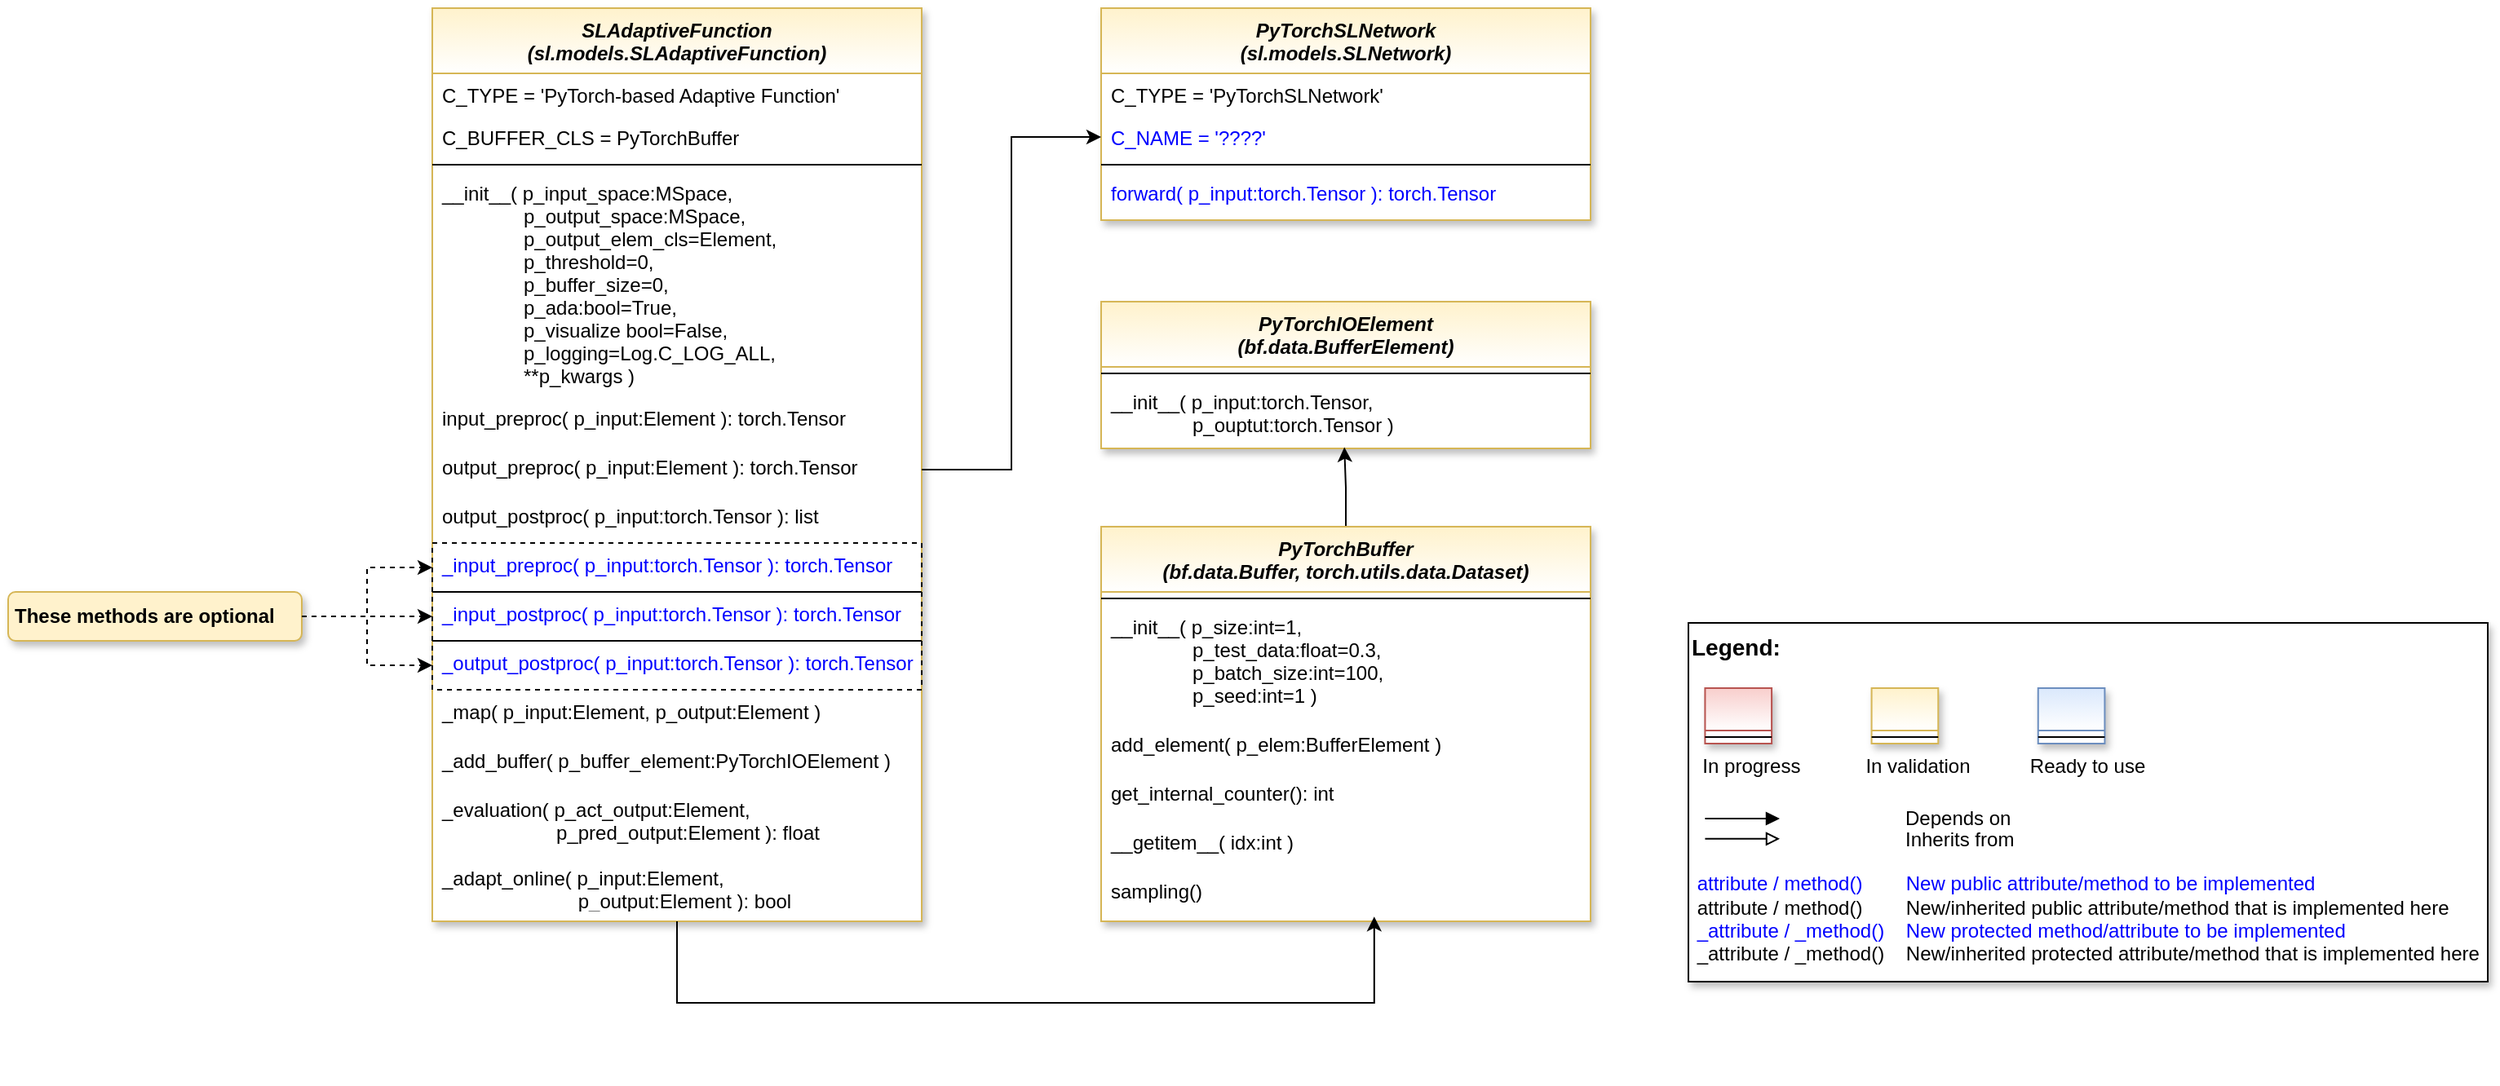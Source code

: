<mxfile version="20.8.10" type="device"><diagram id="C5RBs43oDa-KdzZeNtuy" name="Page-1"><mxGraphModel dx="2182" dy="1446" grid="1" gridSize="10" guides="1" tooltips="1" connect="1" arrows="1" fold="1" page="1" pageScale="1" pageWidth="2336" pageHeight="1654" math="0" shadow="0"><root><mxCell id="WIyWlLk6GJQsqaUBKTNV-0"/><mxCell id="WIyWlLk6GJQsqaUBKTNV-1" parent="WIyWlLk6GJQsqaUBKTNV-0"/><mxCell id="PYtmdeU6_NjjEdoNpoMM-2" value="" style="group" parent="WIyWlLk6GJQsqaUBKTNV-1" vertex="1" connectable="0"><mxGeometry x="1580" y="607" width="490" height="220" as="geometry"/></mxCell><mxCell id="PYtmdeU6_NjjEdoNpoMM-3" value="&lt;font color=&quot;#000000&quot; size=&quot;1&quot;&gt;&lt;b style=&quot;font-size: 14px&quot;&gt;Legend:&lt;br&gt;&lt;/b&gt;&lt;/font&gt;&lt;br&gt;&lt;br&gt;&lt;br&gt;&lt;font color=&quot;#0000ff&quot; style=&quot;font-size: 6px&quot;&gt;&lt;br&gt;&lt;/font&gt;&lt;span style=&quot;color: rgb(0 , 0 , 0)&quot;&gt;&lt;font style=&quot;font-size: 4px&quot;&gt;&amp;nbsp; &amp;nbsp;&lt;/font&gt;&amp;nbsp;In progress&amp;nbsp; &amp;nbsp; &amp;nbsp; &amp;nbsp; &amp;nbsp; &amp;nbsp; In validation&amp;nbsp; &amp;nbsp; &amp;nbsp; &amp;nbsp; &amp;nbsp; &amp;nbsp;Ready to use&lt;/span&gt;&lt;font color=&quot;#000000&quot;&gt;&amp;nbsp;&lt;br&gt;&lt;/font&gt;&lt;font color=&quot;#0000ff&quot;&gt;&lt;br&gt;&lt;br&gt;&lt;br&gt;&lt;br&gt;&amp;nbsp;attribute / method()&amp;nbsp; &amp;nbsp; &amp;nbsp; &amp;nbsp; New public attribute/method to be implemented&lt;/font&gt;&lt;br&gt;&lt;font color=&quot;#000000&quot;&gt;&amp;nbsp;&lt;/font&gt;&lt;font color=&quot;#000000&quot;&gt;attribute / method()&lt;span&gt;&#9;&lt;/span&gt;&amp;nbsp; &amp;nbsp; &amp;nbsp; &amp;nbsp;New/inherited public attribute/method that is implemented here&lt;br&gt;&lt;/font&gt;&lt;font color=&quot;#0000ff&quot;&gt;&amp;nbsp;_attribute /&amp;nbsp;&lt;/font&gt;&lt;font color=&quot;#0000ff&quot;&gt;_method()&amp;nbsp; &amp;nbsp; New protected method/attribute to be implemented&lt;/font&gt;&lt;br&gt;&lt;font color=&quot;#000000&quot;&gt;&amp;nbsp;_attribute / _method()&amp;nbsp; &amp;nbsp; New/inherited protected attribute/method that is implemented here&lt;br&gt;&lt;/font&gt;&lt;font color=&quot;#000000&quot;&gt;&lt;br&gt;&lt;br&gt;&lt;br&gt;&lt;br&gt;&lt;br&gt;&lt;/font&gt;" style="text;html=1;align=left;verticalAlign=top;whiteSpace=wrap;rounded=0;fontColor=#006600;strokeColor=#000000;shadow=1;fillColor=#ffffff;" parent="PYtmdeU6_NjjEdoNpoMM-2" vertex="1"><mxGeometry width="490.0" height="220" as="geometry"/></mxCell><mxCell id="PYtmdeU6_NjjEdoNpoMM-4" value="Depends on" style="endArrow=block;html=1;labelPosition=right;verticalLabelPosition=middle;align=left;verticalAlign=middle;endFill=1;fontSize=12;" parent="PYtmdeU6_NjjEdoNpoMM-2" edge="1"><mxGeometry x="-1623.125" y="-2180" width="51.042" height="50" as="geometry"><mxPoint x="10.208" y="120.003" as="sourcePoint"/><mxPoint x="55.991" y="120.003" as="targetPoint"/><mxPoint x="98" as="offset"/><Array as="points"><mxPoint x="30.625" y="120"/></Array></mxGeometry></mxCell><mxCell id="PYtmdeU6_NjjEdoNpoMM-5" value="Inherits from" style="endArrow=block;html=1;labelPosition=right;verticalLabelPosition=middle;align=left;verticalAlign=middle;endFill=0;fontSize=12;" parent="PYtmdeU6_NjjEdoNpoMM-2" edge="1"><mxGeometry x="-1623.125" y="-2180" width="51.042" height="50" as="geometry"><mxPoint x="10.208" y="132.385" as="sourcePoint"/><mxPoint x="55.991" y="132.385" as="targetPoint"/><mxPoint x="98" y="1" as="offset"/></mxGeometry></mxCell><mxCell id="PYtmdeU6_NjjEdoNpoMM-6" value="" style="swimlane;fontStyle=3;align=center;verticalAlign=top;childLayout=stackLayout;horizontal=1;startSize=26;horizontalStack=0;resizeParent=1;resizeLast=0;collapsible=1;marginBottom=0;rounded=0;shadow=1;strokeWidth=1;fillColor=#f8cecc;strokeColor=#b85450;gradientColor=#ffffff;swimlaneFillColor=#ffffff;" parent="PYtmdeU6_NjjEdoNpoMM-2" vertex="1"><mxGeometry x="10.208" y="40" width="40.833" height="34" as="geometry"><mxRectangle x="230" y="140" width="160" height="26" as="alternateBounds"/></mxGeometry></mxCell><mxCell id="PYtmdeU6_NjjEdoNpoMM-7" value="" style="line;html=1;strokeWidth=1;align=left;verticalAlign=middle;spacingTop=-1;spacingLeft=3;spacingRight=3;rotatable=0;labelPosition=right;points=[];portConstraint=eastwest;" parent="PYtmdeU6_NjjEdoNpoMM-6" vertex="1"><mxGeometry y="26" width="40.833" height="8" as="geometry"/></mxCell><mxCell id="PYtmdeU6_NjjEdoNpoMM-8" value="" style="swimlane;fontStyle=3;align=center;verticalAlign=top;childLayout=stackLayout;horizontal=1;startSize=26;horizontalStack=0;resizeParent=1;resizeLast=0;collapsible=1;marginBottom=0;rounded=0;shadow=1;strokeWidth=1;fillColor=#fff2cc;strokeColor=#d6b656;gradientColor=#ffffff;swimlaneFillColor=#ffffff;" parent="PYtmdeU6_NjjEdoNpoMM-2" vertex="1"><mxGeometry x="112.292" y="40" width="40.833" height="34" as="geometry"><mxRectangle x="230" y="140" width="160" height="26" as="alternateBounds"/></mxGeometry></mxCell><mxCell id="PYtmdeU6_NjjEdoNpoMM-9" value="" style="line;html=1;strokeWidth=1;align=left;verticalAlign=middle;spacingTop=-1;spacingLeft=3;spacingRight=3;rotatable=0;labelPosition=right;points=[];portConstraint=eastwest;" parent="PYtmdeU6_NjjEdoNpoMM-8" vertex="1"><mxGeometry y="26" width="40.833" height="8" as="geometry"/></mxCell><mxCell id="PYtmdeU6_NjjEdoNpoMM-10" value="" style="swimlane;fontStyle=3;align=center;verticalAlign=top;childLayout=stackLayout;horizontal=1;startSize=26;horizontalStack=0;resizeParent=1;resizeLast=0;collapsible=1;marginBottom=0;rounded=0;shadow=1;strokeWidth=1;fillColor=#dae8fc;strokeColor=#6c8ebf;gradientColor=#ffffff;swimlaneFillColor=#ffffff;" parent="PYtmdeU6_NjjEdoNpoMM-2" vertex="1"><mxGeometry x="214.375" y="40" width="40.833" height="34" as="geometry"><mxRectangle x="230" y="140" width="160" height="26" as="alternateBounds"/></mxGeometry></mxCell><mxCell id="PYtmdeU6_NjjEdoNpoMM-11" value="" style="line;html=1;strokeWidth=1;align=left;verticalAlign=middle;spacingTop=-1;spacingLeft=3;spacingRight=3;rotatable=0;labelPosition=right;points=[];portConstraint=eastwest;" parent="PYtmdeU6_NjjEdoNpoMM-10" vertex="1"><mxGeometry y="26" width="40.833" height="8" as="geometry"/></mxCell><mxCell id="Cr9DEPaT3Kw-_CKa5afY-1" value="PyTorchSLNetwork&#10;(sl.models.SLNetwork)" style="swimlane;fontStyle=3;align=center;verticalAlign=top;childLayout=stackLayout;horizontal=1;startSize=40;horizontalStack=0;resizeParent=1;resizeLast=0;collapsible=1;marginBottom=0;rounded=0;shadow=1;strokeWidth=1;fillColor=#fff2cc;strokeColor=#d6b656;swimlaneFillColor=#ffffff;gradientColor=#FFFFFF;" parent="WIyWlLk6GJQsqaUBKTNV-1" vertex="1"><mxGeometry x="1220" y="230" width="300" height="130" as="geometry"><mxRectangle x="230" y="140" width="160" height="26" as="alternateBounds"/></mxGeometry></mxCell><mxCell id="Cr9DEPaT3Kw-_CKa5afY-2" value="C_TYPE = 'PyTorchSLNetwork'" style="text;align=left;verticalAlign=top;spacingLeft=4;spacingRight=4;overflow=hidden;rotatable=0;points=[[0,0.5],[1,0.5]];portConstraint=eastwest;" parent="Cr9DEPaT3Kw-_CKa5afY-1" vertex="1"><mxGeometry y="40" width="300" height="26" as="geometry"/></mxCell><mxCell id="Cr9DEPaT3Kw-_CKa5afY-3" value="C_NAME = '????'" style="text;align=left;verticalAlign=top;spacingLeft=4;spacingRight=4;overflow=hidden;rotatable=0;points=[[0,0.5],[1,0.5]];portConstraint=eastwest;fontColor=#0000FF;" parent="Cr9DEPaT3Kw-_CKa5afY-1" vertex="1"><mxGeometry y="66" width="300" height="26" as="geometry"/></mxCell><mxCell id="Cr9DEPaT3Kw-_CKa5afY-6" value="" style="line;html=1;strokeWidth=1;align=left;verticalAlign=middle;spacingTop=-1;spacingLeft=3;spacingRight=3;rotatable=0;labelPosition=right;points=[];portConstraint=eastwest;" parent="Cr9DEPaT3Kw-_CKa5afY-1" vertex="1"><mxGeometry y="92" width="300" height="8" as="geometry"/></mxCell><mxCell id="Cr9DEPaT3Kw-_CKa5afY-9" value="forward( p_input:torch.Tensor ): torch.Tensor" style="text;align=left;verticalAlign=top;spacingLeft=4;spacingRight=4;overflow=hidden;rotatable=0;points=[[0,0.5],[1,0.5]];portConstraint=eastwest;fontColor=#0000FF;" parent="Cr9DEPaT3Kw-_CKa5afY-1" vertex="1"><mxGeometry y="100" width="300" height="30" as="geometry"/></mxCell><mxCell id="SncPqhIfK4vceP6MfKm7-0" value="PyTorchIOElement&#10;(bf.data.BufferElement)" style="swimlane;fontStyle=3;align=center;verticalAlign=top;childLayout=stackLayout;horizontal=1;startSize=40;horizontalStack=0;resizeParent=1;resizeLast=0;collapsible=1;marginBottom=0;rounded=0;shadow=1;strokeWidth=1;fillColor=#fff2cc;strokeColor=#d6b656;swimlaneFillColor=#ffffff;gradientColor=#FFFFFF;" vertex="1" parent="WIyWlLk6GJQsqaUBKTNV-1"><mxGeometry x="1220" y="410" width="300" height="90" as="geometry"><mxRectangle x="230" y="140" width="160" height="26" as="alternateBounds"/></mxGeometry></mxCell><mxCell id="SncPqhIfK4vceP6MfKm7-3" value="" style="line;html=1;strokeWidth=1;align=left;verticalAlign=middle;spacingTop=-1;spacingLeft=3;spacingRight=3;rotatable=0;labelPosition=right;points=[];portConstraint=eastwest;" vertex="1" parent="SncPqhIfK4vceP6MfKm7-0"><mxGeometry y="40" width="300" height="8" as="geometry"/></mxCell><mxCell id="SncPqhIfK4vceP6MfKm7-4" value="__init__( p_input:torch.Tensor,&#10;               p_ouptut:torch.Tensor )" style="text;align=left;verticalAlign=top;spacingLeft=4;spacingRight=4;overflow=hidden;rotatable=0;points=[[0,0.5],[1,0.5]];portConstraint=eastwest;fontColor=#000000;" vertex="1" parent="SncPqhIfK4vceP6MfKm7-0"><mxGeometry y="48" width="300" height="42" as="geometry"/></mxCell><mxCell id="SncPqhIfK4vceP6MfKm7-8" style="edgeStyle=orthogonalEdgeStyle;rounded=0;orthogonalLoop=1;jettySize=auto;html=1;entryX=0.497;entryY=0.983;entryDx=0;entryDy=0;entryPerimeter=0;fontColor=#000000;" edge="1" parent="WIyWlLk6GJQsqaUBKTNV-1" source="SncPqhIfK4vceP6MfKm7-5" target="SncPqhIfK4vceP6MfKm7-4"><mxGeometry relative="1" as="geometry"/></mxCell><mxCell id="SncPqhIfK4vceP6MfKm7-5" value="PyTorchBuffer&#10;(bf.data.Buffer, torch.utils.data.Dataset)" style="swimlane;fontStyle=3;align=center;verticalAlign=top;childLayout=stackLayout;horizontal=1;startSize=40;horizontalStack=0;resizeParent=1;resizeLast=0;collapsible=1;marginBottom=0;rounded=0;shadow=1;strokeWidth=1;fillColor=#fff2cc;strokeColor=#d6b656;swimlaneFillColor=#ffffff;gradientColor=#FFFFFF;" vertex="1" parent="WIyWlLk6GJQsqaUBKTNV-1"><mxGeometry x="1220" y="548" width="300" height="242" as="geometry"><mxRectangle x="230" y="140" width="160" height="26" as="alternateBounds"/></mxGeometry></mxCell><mxCell id="SncPqhIfK4vceP6MfKm7-6" value="" style="line;html=1;strokeWidth=1;align=left;verticalAlign=middle;spacingTop=-1;spacingLeft=3;spacingRight=3;rotatable=0;labelPosition=right;points=[];portConstraint=eastwest;" vertex="1" parent="SncPqhIfK4vceP6MfKm7-5"><mxGeometry y="40" width="300" height="8" as="geometry"/></mxCell><mxCell id="SncPqhIfK4vceP6MfKm7-7" value="__init__( p_size:int=1,&#10;               p_test_data:float=0.3,&#10;               p_batch_size:int=100,&#10;               p_seed:int=1 )" style="text;align=left;verticalAlign=top;spacingLeft=4;spacingRight=4;overflow=hidden;rotatable=0;points=[[0,0.5],[1,0.5]];portConstraint=eastwest;fontColor=#000000;" vertex="1" parent="SncPqhIfK4vceP6MfKm7-5"><mxGeometry y="48" width="300" height="72" as="geometry"/></mxCell><mxCell id="SncPqhIfK4vceP6MfKm7-9" value="add_element( p_elem:BufferElement )" style="text;align=left;verticalAlign=top;spacingLeft=4;spacingRight=4;overflow=hidden;rotatable=0;points=[[0,0.5],[1,0.5]];portConstraint=eastwest;fontColor=#000000;" vertex="1" parent="SncPqhIfK4vceP6MfKm7-5"><mxGeometry y="120" width="300" height="30" as="geometry"/></mxCell><mxCell id="SncPqhIfK4vceP6MfKm7-10" value="get_internal_counter(): int" style="text;align=left;verticalAlign=top;spacingLeft=4;spacingRight=4;overflow=hidden;rotatable=0;points=[[0,0.5],[1,0.5]];portConstraint=eastwest;fontColor=#000000;" vertex="1" parent="SncPqhIfK4vceP6MfKm7-5"><mxGeometry y="150" width="300" height="30" as="geometry"/></mxCell><mxCell id="SncPqhIfK4vceP6MfKm7-11" value="__getitem__( idx:int )" style="text;align=left;verticalAlign=top;spacingLeft=4;spacingRight=4;overflow=hidden;rotatable=0;points=[[0,0.5],[1,0.5]];portConstraint=eastwest;fontColor=#000000;" vertex="1" parent="SncPqhIfK4vceP6MfKm7-5"><mxGeometry y="180" width="300" height="30" as="geometry"/></mxCell><mxCell id="SncPqhIfK4vceP6MfKm7-12" value="sampling()" style="text;align=left;verticalAlign=top;spacingLeft=4;spacingRight=4;overflow=hidden;rotatable=0;points=[[0,0.5],[1,0.5]];portConstraint=eastwest;fontColor=#000000;" vertex="1" parent="SncPqhIfK4vceP6MfKm7-5"><mxGeometry y="210" width="300" height="30" as="geometry"/></mxCell><mxCell id="SncPqhIfK4vceP6MfKm7-13" value="SLAdaptiveFunction&#10;(sl.models.SLAdaptiveFunction)" style="swimlane;fontStyle=3;align=center;verticalAlign=top;childLayout=stackLayout;horizontal=1;startSize=40;horizontalStack=0;resizeParent=1;resizeLast=0;collapsible=1;marginBottom=0;rounded=0;shadow=1;strokeWidth=1;fillColor=#fff2cc;strokeColor=#d6b656;swimlaneFillColor=#ffffff;gradientColor=#FFFFFF;" vertex="1" parent="WIyWlLk6GJQsqaUBKTNV-1"><mxGeometry x="810" y="230" width="300" height="560" as="geometry"><mxRectangle x="230" y="140" width="160" height="26" as="alternateBounds"/></mxGeometry></mxCell><mxCell id="SncPqhIfK4vceP6MfKm7-20" value="C_TYPE = 'PyTorch-based Adaptive Function'" style="text;align=left;verticalAlign=top;spacingLeft=4;spacingRight=4;overflow=hidden;rotatable=0;points=[[0,0.5],[1,0.5]];portConstraint=eastwest;" vertex="1" parent="SncPqhIfK4vceP6MfKm7-13"><mxGeometry y="40" width="300" height="26" as="geometry"/></mxCell><mxCell id="SncPqhIfK4vceP6MfKm7-21" value="C_BUFFER_CLS = PyTorchBuffer" style="text;align=left;verticalAlign=top;spacingLeft=4;spacingRight=4;overflow=hidden;rotatable=0;points=[[0,0.5],[1,0.5]];portConstraint=eastwest;" vertex="1" parent="SncPqhIfK4vceP6MfKm7-13"><mxGeometry y="66" width="300" height="26" as="geometry"/></mxCell><mxCell id="SncPqhIfK4vceP6MfKm7-14" value="" style="line;html=1;strokeWidth=1;align=left;verticalAlign=middle;spacingTop=-1;spacingLeft=3;spacingRight=3;rotatable=0;labelPosition=right;points=[];portConstraint=eastwest;" vertex="1" parent="SncPqhIfK4vceP6MfKm7-13"><mxGeometry y="92" width="300" height="8" as="geometry"/></mxCell><mxCell id="SncPqhIfK4vceP6MfKm7-22" value="__init__( p_input_space:MSpace,&#10;               p_output_space:MSpace,&#10;               p_output_elem_cls=Element,&#10;               p_threshold=0,&#10;               p_buffer_size=0,&#10;               p_ada:bool=True, &#10;               p_visualize bool=False,&#10;               p_logging=Log.C_LOG_ALL,&#10;               **p_kwargs )" style="text;align=left;verticalAlign=top;spacingLeft=4;spacingRight=4;overflow=hidden;rotatable=0;points=[[0,0.5],[1,0.5]];portConstraint=eastwest;" vertex="1" parent="SncPqhIfK4vceP6MfKm7-13"><mxGeometry y="100" width="300" height="138" as="geometry"/></mxCell><mxCell id="SncPqhIfK4vceP6MfKm7-16" value="input_preproc( p_input:Element ): torch.Tensor" style="text;align=left;verticalAlign=top;spacingLeft=4;spacingRight=4;overflow=hidden;rotatable=0;points=[[0,0.5],[1,0.5]];portConstraint=eastwest;fontColor=#000000;" vertex="1" parent="SncPqhIfK4vceP6MfKm7-13"><mxGeometry y="238" width="300" height="30" as="geometry"/></mxCell><mxCell id="SncPqhIfK4vceP6MfKm7-23" value="output_preproc( p_input:Element ): torch.Tensor" style="text;align=left;verticalAlign=top;spacingLeft=4;spacingRight=4;overflow=hidden;rotatable=0;points=[[0,0.5],[1,0.5]];portConstraint=eastwest;fontColor=#000000;" vertex="1" parent="SncPqhIfK4vceP6MfKm7-13"><mxGeometry y="268" width="300" height="30" as="geometry"/></mxCell><mxCell id="SncPqhIfK4vceP6MfKm7-24" value="output_postproc( p_input:torch.Tensor ): list" style="text;align=left;verticalAlign=top;spacingLeft=4;spacingRight=4;overflow=hidden;rotatable=0;points=[[0,0.5],[1,0.5]];portConstraint=eastwest;fontColor=#000000;" vertex="1" parent="SncPqhIfK4vceP6MfKm7-13"><mxGeometry y="298" width="300" height="30" as="geometry"/></mxCell><mxCell id="SncPqhIfK4vceP6MfKm7-28" value="_input_preproc( p_input:torch.Tensor ): torch.Tensor" style="text;align=left;verticalAlign=top;spacingLeft=4;spacingRight=4;overflow=hidden;rotatable=0;points=[[0,0.5],[1,0.5]];portConstraint=eastwest;fontColor=#0000FF;dashed=1;strokeColor=default;" vertex="1" parent="SncPqhIfK4vceP6MfKm7-13"><mxGeometry y="328" width="300" height="30" as="geometry"/></mxCell><mxCell id="SncPqhIfK4vceP6MfKm7-30" value="_input_postproc( p_input:torch.Tensor ): torch.Tensor" style="text;align=left;verticalAlign=top;spacingLeft=4;spacingRight=4;overflow=hidden;rotatable=0;points=[[0,0.5],[1,0.5]];portConstraint=eastwest;fontColor=#0000FF;dashed=1;strokeColor=default;" vertex="1" parent="SncPqhIfK4vceP6MfKm7-13"><mxGeometry y="358" width="300" height="30" as="geometry"/></mxCell><mxCell id="SncPqhIfK4vceP6MfKm7-31" value="_output_postproc( p_input:torch.Tensor ): torch.Tensor" style="text;align=left;verticalAlign=top;spacingLeft=4;spacingRight=4;overflow=hidden;rotatable=0;points=[[0,0.5],[1,0.5]];portConstraint=eastwest;fontColor=#0000FF;dashed=1;strokeColor=default;" vertex="1" parent="SncPqhIfK4vceP6MfKm7-13"><mxGeometry y="388" width="300" height="30" as="geometry"/></mxCell><mxCell id="SncPqhIfK4vceP6MfKm7-32" value="_map( p_input:Element, p_output:Element )" style="text;align=left;verticalAlign=top;spacingLeft=4;spacingRight=4;overflow=hidden;rotatable=0;points=[[0,0.5],[1,0.5]];portConstraint=eastwest;fontColor=#000000;" vertex="1" parent="SncPqhIfK4vceP6MfKm7-13"><mxGeometry y="418" width="300" height="30" as="geometry"/></mxCell><mxCell id="SncPqhIfK4vceP6MfKm7-33" value="_add_buffer( p_buffer_element:PyTorchIOElement )" style="text;align=left;verticalAlign=top;spacingLeft=4;spacingRight=4;overflow=hidden;rotatable=0;points=[[0,0.5],[1,0.5]];portConstraint=eastwest;fontColor=#000000;" vertex="1" parent="SncPqhIfK4vceP6MfKm7-13"><mxGeometry y="448" width="300" height="30" as="geometry"/></mxCell><mxCell id="SncPqhIfK4vceP6MfKm7-36" value="_evaluation( p_act_output:Element,&#10;                     p_pred_output:Element ): float" style="text;align=left;verticalAlign=top;spacingLeft=4;spacingRight=4;overflow=hidden;rotatable=0;points=[[0,0.5],[1,0.5]];portConstraint=eastwest;fontColor=#000000;" vertex="1" parent="SncPqhIfK4vceP6MfKm7-13"><mxGeometry y="478" width="300" height="42" as="geometry"/></mxCell><mxCell id="SncPqhIfK4vceP6MfKm7-35" value="_adapt_online( p_input:Element,&#10;                         p_output:Element ): bool" style="text;align=left;verticalAlign=top;spacingLeft=4;spacingRight=4;overflow=hidden;rotatable=0;points=[[0,0.5],[1,0.5]];portConstraint=eastwest;fontColor=#000000;" vertex="1" parent="SncPqhIfK4vceP6MfKm7-13"><mxGeometry y="520" width="300" height="30" as="geometry"/></mxCell><mxCell id="SncPqhIfK4vceP6MfKm7-34" style="edgeStyle=orthogonalEdgeStyle;rounded=0;orthogonalLoop=1;jettySize=auto;html=1;entryX=0.558;entryY=0.97;entryDx=0;entryDy=0;entryPerimeter=0;fontColor=#0000FF;exitX=0.5;exitY=1;exitDx=0;exitDy=0;" edge="1" parent="WIyWlLk6GJQsqaUBKTNV-1" source="SncPqhIfK4vceP6MfKm7-13" target="SncPqhIfK4vceP6MfKm7-12"><mxGeometry relative="1" as="geometry"><Array as="points"><mxPoint x="960" y="840"/><mxPoint x="1387" y="840"/></Array></mxGeometry></mxCell><mxCell id="SncPqhIfK4vceP6MfKm7-37" value="These methods are optional" style="rounded=1;whiteSpace=wrap;html=1;fillColor=#fff2cc;strokeColor=#d6b656;shadow=1;fontStyle=1;align=left;spacingLeft=2;" vertex="1" parent="WIyWlLk6GJQsqaUBKTNV-1"><mxGeometry x="550" y="588" width="180" height="30" as="geometry"/></mxCell><mxCell id="SncPqhIfK4vceP6MfKm7-39" style="edgeStyle=orthogonalEdgeStyle;rounded=0;orthogonalLoop=1;jettySize=auto;html=1;dashed=1;exitX=1;exitY=0.5;exitDx=0;exitDy=0;entryX=0;entryY=0.5;entryDx=0;entryDy=0;" edge="1" parent="WIyWlLk6GJQsqaUBKTNV-1" source="SncPqhIfK4vceP6MfKm7-37" target="SncPqhIfK4vceP6MfKm7-28"><mxGeometry relative="1" as="geometry"><mxPoint x="344" y="621.0" as="sourcePoint"/><mxPoint x="420" y="620" as="targetPoint"/></mxGeometry></mxCell><mxCell id="SncPqhIfK4vceP6MfKm7-41" style="edgeStyle=orthogonalEdgeStyle;rounded=0;orthogonalLoop=1;jettySize=auto;html=1;dashed=1;exitX=1;exitY=0.5;exitDx=0;exitDy=0;" edge="1" parent="WIyWlLk6GJQsqaUBKTNV-1" source="SncPqhIfK4vceP6MfKm7-37" target="SncPqhIfK4vceP6MfKm7-30"><mxGeometry relative="1" as="geometry"><mxPoint x="740" y="605" as="sourcePoint"/><mxPoint x="820" y="583" as="targetPoint"/></mxGeometry></mxCell><mxCell id="SncPqhIfK4vceP6MfKm7-42" style="edgeStyle=orthogonalEdgeStyle;rounded=0;orthogonalLoop=1;jettySize=auto;html=1;dashed=1;exitX=1;exitY=0.5;exitDx=0;exitDy=0;entryX=0;entryY=0.5;entryDx=0;entryDy=0;" edge="1" parent="WIyWlLk6GJQsqaUBKTNV-1" source="SncPqhIfK4vceP6MfKm7-37" target="SncPqhIfK4vceP6MfKm7-31"><mxGeometry relative="1" as="geometry"><mxPoint x="750" y="615" as="sourcePoint"/><mxPoint x="830" y="593" as="targetPoint"/></mxGeometry></mxCell><mxCell id="SncPqhIfK4vceP6MfKm7-43" style="edgeStyle=orthogonalEdgeStyle;rounded=0;orthogonalLoop=1;jettySize=auto;html=1;exitX=1;exitY=0.5;exitDx=0;exitDy=0;fontColor=#0000FF;" edge="1" parent="WIyWlLk6GJQsqaUBKTNV-1" source="SncPqhIfK4vceP6MfKm7-23" target="Cr9DEPaT3Kw-_CKa5afY-3"><mxGeometry relative="1" as="geometry"/></mxCell></root></mxGraphModel></diagram></mxfile>